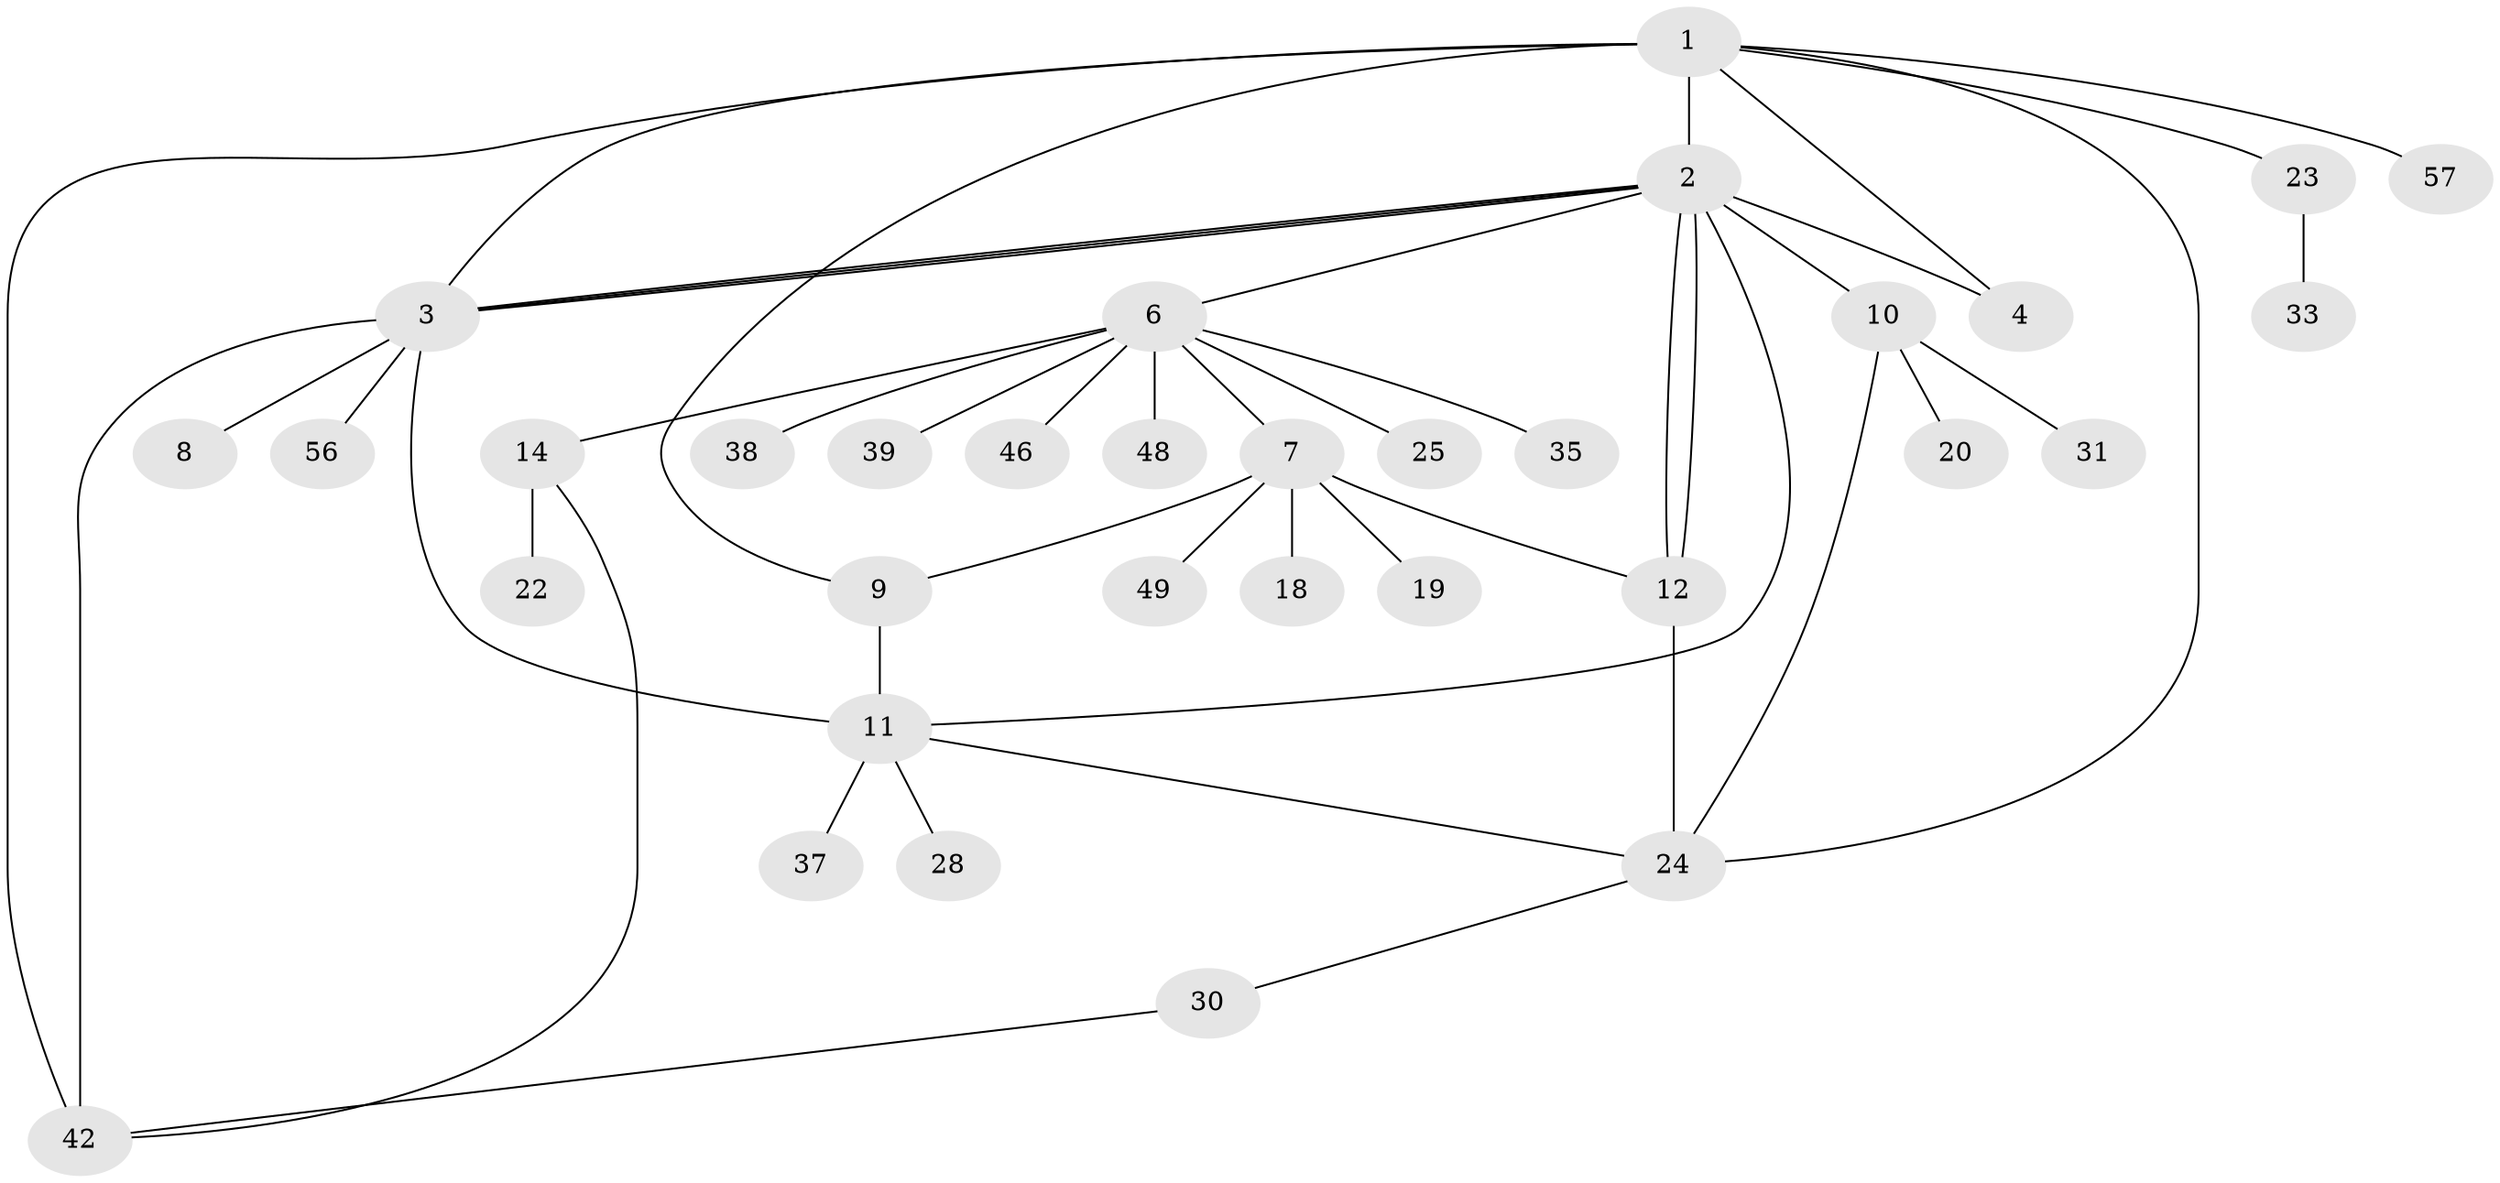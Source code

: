 // original degree distribution, {9: 0.030303030303030304, 13: 0.015151515151515152, 11: 0.015151515151515152, 2: 0.13636363636363635, 4: 0.06060606060606061, 6: 0.045454545454545456, 1: 0.5454545454545454, 3: 0.10606060606060606, 5: 0.045454545454545456}
// Generated by graph-tools (version 1.1) at 2025/14/03/09/25 04:14:34]
// undirected, 33 vertices, 47 edges
graph export_dot {
graph [start="1"]
  node [color=gray90,style=filled];
  1;
  2 [super="+60+44+29"];
  3 [super="+5+53+54"];
  4;
  6;
  7;
  8;
  9;
  10 [super="+36"];
  11 [super="+13+21+27+55+17"];
  12 [super="+15+32"];
  14 [super="+34+16"];
  18;
  19;
  20;
  22;
  23;
  24 [super="+26"];
  25;
  28;
  30;
  31;
  33;
  35;
  37;
  38;
  39 [super="+50+58"];
  42 [super="+51+43"];
  46;
  48;
  49 [super="+66"];
  56;
  57;
  1 -- 2;
  1 -- 3;
  1 -- 4;
  1 -- 9;
  1 -- 23;
  1 -- 24;
  1 -- 57;
  1 -- 42 [weight=2];
  2 -- 3;
  2 -- 3;
  2 -- 3;
  2 -- 4;
  2 -- 6;
  2 -- 10;
  2 -- 12;
  2 -- 12;
  2 -- 11;
  3 -- 8;
  3 -- 56;
  3 -- 42 [weight=2];
  3 -- 11 [weight=2];
  6 -- 7;
  6 -- 14;
  6 -- 25;
  6 -- 35;
  6 -- 38;
  6 -- 39;
  6 -- 46;
  6 -- 48;
  7 -- 9;
  7 -- 12;
  7 -- 18;
  7 -- 19;
  7 -- 49;
  9 -- 11;
  10 -- 20;
  10 -- 31;
  10 -- 24;
  11 -- 37;
  11 -- 28;
  11 -- 24;
  12 -- 24;
  14 -- 22;
  14 -- 42;
  23 -- 33;
  24 -- 30;
  30 -- 42;
}
